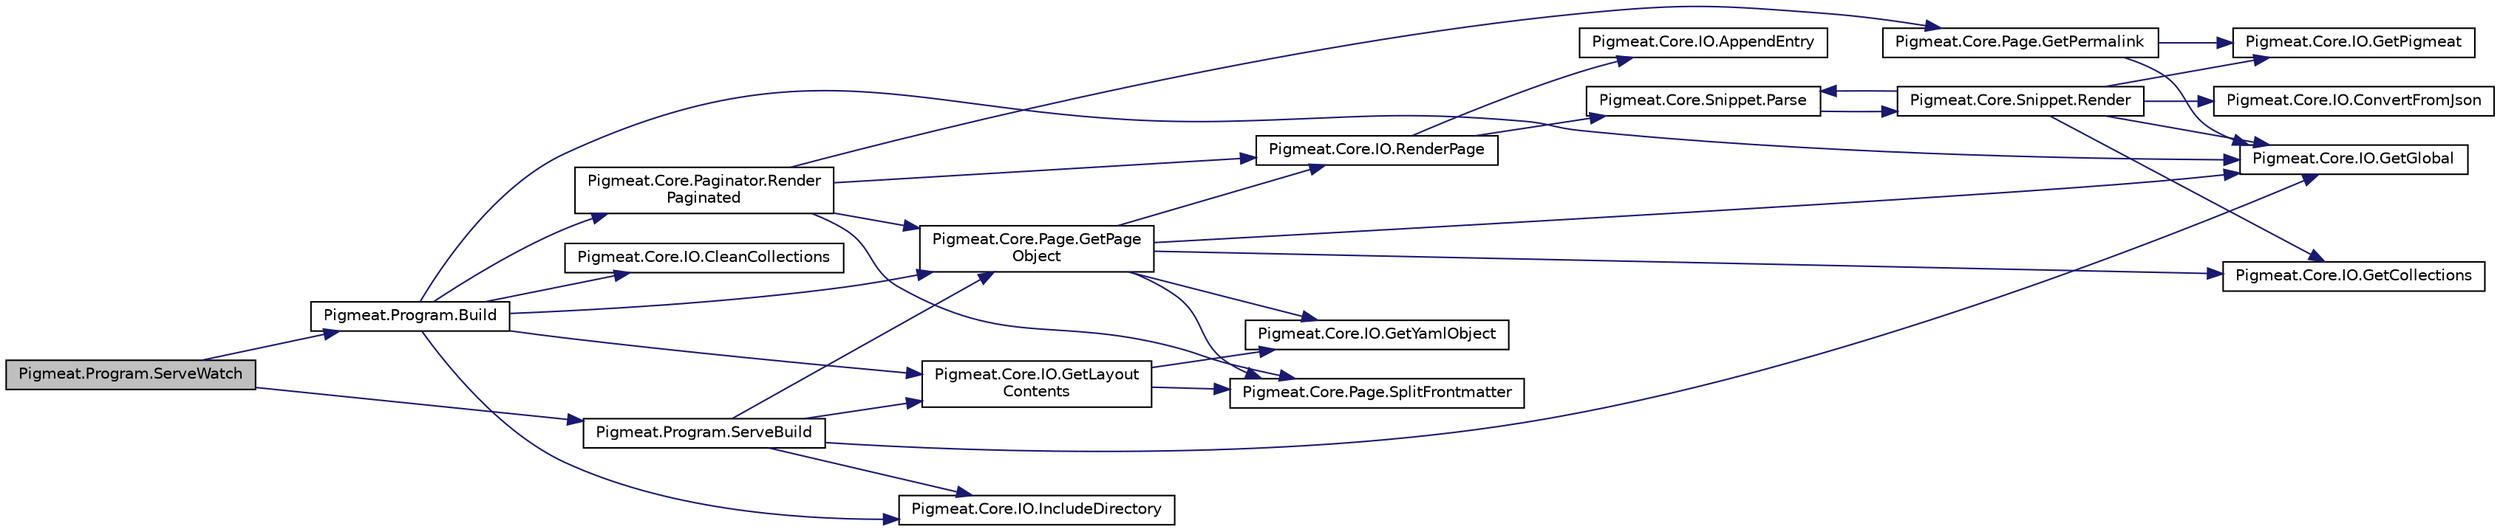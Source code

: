 digraph "Pigmeat.Program.ServeWatch"
{
  edge [fontname="Helvetica",fontsize="10",labelfontname="Helvetica",labelfontsize="10"];
  node [fontname="Helvetica",fontsize="10",shape=record];
  rankdir="LR";
  Node123 [label="Pigmeat.Program.ServeWatch",height=0.2,width=0.4,color="black", fillcolor="grey75", style="filled", fontcolor="black"];
  Node123 -> Node124 [color="midnightblue",fontsize="10",style="solid",fontname="Helvetica"];
  Node124 [label="Pigmeat.Program.Build",height=0.2,width=0.4,color="black", fillcolor="white", style="filled",URL="$class_pigmeat_1_1_program.html#a878beaee804aea5645618e59b1a6d250",tooltip="The standard Pigmeat build process "];
  Node124 -> Node125 [color="midnightblue",fontsize="10",style="solid",fontname="Helvetica"];
  Node125 [label="Pigmeat.Core.IO.GetGlobal",height=0.2,width=0.4,color="black", fillcolor="white", style="filled",URL="$class_pigmeat_1_1_core_1_1_i_o.html#a8f84ec34a489ed4c83089b16308ddc7f",tooltip="Get file representing project&#39;s Global context "];
  Node124 -> Node126 [color="midnightblue",fontsize="10",style="solid",fontname="Helvetica"];
  Node126 [label="Pigmeat.Core.IO.GetLayout\lContents",height=0.2,width=0.4,color="black", fillcolor="white", style="filled",URL="$class_pigmeat_1_1_core_1_1_i_o.html#ae9cd73892daa23bdf19c9a229fe62b7b",tooltip="Get the contents of Layouts recursively "];
  Node126 -> Node127 [color="midnightblue",fontsize="10",style="solid",fontname="Helvetica"];
  Node127 [label="Pigmeat.Core.Page.SplitFrontmatter",height=0.2,width=0.4,color="black", fillcolor="white", style="filled",URL="$class_pigmeat_1_1_core_1_1_page.html#adeeba3432008a2b7718ad52c2e0ae058",tooltip="Gets the YAML of the frontmatter for a given page "];
  Node126 -> Node128 [color="midnightblue",fontsize="10",style="solid",fontname="Helvetica"];
  Node128 [label="Pigmeat.Core.IO.GetYamlObject",height=0.2,width=0.4,color="black", fillcolor="white", style="filled",URL="$class_pigmeat_1_1_core_1_1_i_o.html#a65785eb7263115da1c592b06597727f5",tooltip="Convert YAML data into JObject "];
  Node124 -> Node129 [color="midnightblue",fontsize="10",style="solid",fontname="Helvetica"];
  Node129 [label="Pigmeat.Core.Page.GetPage\lObject",height=0.2,width=0.4,color="black", fillcolor="white", style="filled",URL="$class_pigmeat_1_1_core_1_1_page.html#a3a2dee942bb7b2f763ce5d1caba4163d",tooltip="Parses a given page into a JObject "];
  Node129 -> Node127 [color="midnightblue",fontsize="10",style="solid",fontname="Helvetica"];
  Node129 -> Node128 [color="midnightblue",fontsize="10",style="solid",fontname="Helvetica"];
  Node129 -> Node125 [color="midnightblue",fontsize="10",style="solid",fontname="Helvetica"];
  Node129 -> Node130 [color="midnightblue",fontsize="10",style="solid",fontname="Helvetica"];
  Node130 [label="Pigmeat.Core.IO.GetCollections",height=0.2,width=0.4,color="black", fillcolor="white", style="filled",URL="$class_pigmeat_1_1_core_1_1_i_o.html#a95f27be3fb9f5fd7e668f903c4e1cfb4",tooltip="Create a JObject to merge with the Global context containing each collection&#39;s collection.json data "];
  Node129 -> Node131 [color="midnightblue",fontsize="10",style="solid",fontname="Helvetica"];
  Node131 [label="Pigmeat.Core.IO.RenderPage",height=0.2,width=0.4,color="black", fillcolor="white", style="filled",URL="$class_pigmeat_1_1_core_1_1_i_o.html#a60f49d31957620c308423cad19dbf5f6",tooltip="Take layout, place Markdig-parsed content in layout, evaluate includes, render with Scriban ..."];
  Node131 -> Node132 [color="midnightblue",fontsize="10",style="solid",fontname="Helvetica"];
  Node132 [label="Pigmeat.Core.Snippet.Parse",height=0.2,width=0.4,color="black", fillcolor="white", style="filled",URL="$class_pigmeat_1_1_core_1_1_snippet.html#a54ea5e1d3a8cd6308a1b1c9f01457146",tooltip="Parses through each {! snippet !} call in a page and evaluates them "];
  Node132 -> Node133 [color="midnightblue",fontsize="10",style="solid",fontname="Helvetica"];
  Node133 [label="Pigmeat.Core.Snippet.Render",height=0.2,width=0.4,color="black", fillcolor="white", style="filled",URL="$class_pigmeat_1_1_core_1_1_snippet.html#ac3dd182d3699b9997372e1baa768de2b",tooltip="Renders Snippets "];
  Node133 -> Node125 [color="midnightblue",fontsize="10",style="solid",fontname="Helvetica"];
  Node133 -> Node130 [color="midnightblue",fontsize="10",style="solid",fontname="Helvetica"];
  Node133 -> Node134 [color="midnightblue",fontsize="10",style="solid",fontname="Helvetica"];
  Node134 [label="Pigmeat.Core.IO.ConvertFromJson",height=0.2,width=0.4,color="black", fillcolor="white", style="filled",URL="$class_pigmeat_1_1_core_1_1_i_o.html#a821d02a0d3f636011b2dc0f8e8703e18",tooltip="Convert JObject to Scriban objects "];
  Node133 -> Node135 [color="midnightblue",fontsize="10",style="solid",fontname="Helvetica"];
  Node135 [label="Pigmeat.Core.IO.GetPigmeat",height=0.2,width=0.4,color="black", fillcolor="white", style="filled",URL="$class_pigmeat_1_1_core_1_1_i_o.html#ab52a010415630b7063180fd58759eab3",tooltip="Get JObject representing project&#39;s Pigmeat context "];
  Node133 -> Node132 [color="midnightblue",fontsize="10",style="solid",fontname="Helvetica"];
  Node131 -> Node136 [color="midnightblue",fontsize="10",style="solid",fontname="Helvetica"];
  Node136 [label="Pigmeat.Core.IO.AppendEntry",height=0.2,width=0.4,color="black", fillcolor="white", style="filled",URL="$class_pigmeat_1_1_core_1_1_i_o.html#a513be40f796bdadd8f6eb31f2446716a",tooltip="Adds JObject representations of pages in a collection to the collection&#39;s entries field in its collec..."];
  Node124 -> Node137 [color="midnightblue",fontsize="10",style="solid",fontname="Helvetica"];
  Node137 [label="Pigmeat.Core.Paginator.Render\lPaginated",height=0.2,width=0.4,color="black", fillcolor="white", style="filled",URL="$class_pigmeat_1_1_core_1_1_paginator.html#a38c0bfdf8bfe439eb2a3e58a638c823a",tooltip="Outputs a paginated version of a page (requires {{ page.paginate }} and {{ page.collection }}) ..."];
  Node137 -> Node129 [color="midnightblue",fontsize="10",style="solid",fontname="Helvetica"];
  Node137 -> Node127 [color="midnightblue",fontsize="10",style="solid",fontname="Helvetica"];
  Node137 -> Node138 [color="midnightblue",fontsize="10",style="solid",fontname="Helvetica"];
  Node138 [label="Pigmeat.Core.Page.GetPermalink",height=0.2,width=0.4,color="black", fillcolor="white", style="filled",URL="$class_pigmeat_1_1_core_1_1_page.html#a22b69a07b899c8d9825fb388357ce3b7",tooltip="Parses the permalink using given metadata to generate an output path "];
  Node138 -> Node125 [color="midnightblue",fontsize="10",style="solid",fontname="Helvetica"];
  Node138 -> Node135 [color="midnightblue",fontsize="10",style="solid",fontname="Helvetica"];
  Node137 -> Node131 [color="midnightblue",fontsize="10",style="solid",fontname="Helvetica"];
  Node124 -> Node139 [color="midnightblue",fontsize="10",style="solid",fontname="Helvetica"];
  Node139 [label="Pigmeat.Core.IO.IncludeDirectory",height=0.2,width=0.4,color="black", fillcolor="white", style="filled",URL="$class_pigmeat_1_1_core_1_1_i_o.html#ab8a3a50a1c1ae3b1183e298846b77abd",tooltip="Copy a directory recursively, for if in {{{ global.include }}} "];
  Node124 -> Node140 [color="midnightblue",fontsize="10",style="solid",fontname="Helvetica"];
  Node140 [label="Pigmeat.Core.IO.CleanCollections",height=0.2,width=0.4,color="black", fillcolor="white", style="filled",URL="$class_pigmeat_1_1_core_1_1_i_o.html#a0c35ca471821347e16cd0d36a4af6c2f",tooltip="Clean out the entries field in every collection.json file "];
  Node123 -> Node141 [color="midnightblue",fontsize="10",style="solid",fontname="Helvetica"];
  Node141 [label="Pigmeat.Program.ServeBuild",height=0.2,width=0.4,color="black", fillcolor="white", style="filled",URL="$class_pigmeat_1_1_program.html#a196f0e133927e9c381295c4915ebdfb2",tooltip="Rebuild changed files (final component of the serve command) "];
  Node141 -> Node125 [color="midnightblue",fontsize="10",style="solid",fontname="Helvetica"];
  Node141 -> Node126 [color="midnightblue",fontsize="10",style="solid",fontname="Helvetica"];
  Node141 -> Node129 [color="midnightblue",fontsize="10",style="solid",fontname="Helvetica"];
  Node141 -> Node139 [color="midnightblue",fontsize="10",style="solid",fontname="Helvetica"];
}
